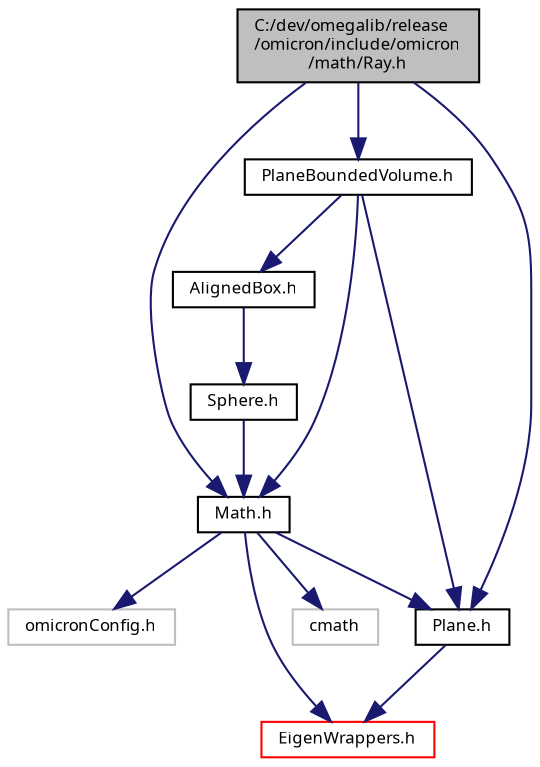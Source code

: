 digraph "C:/dev/omegalib/release/omicron/include/omicron/math/Ray.h"
{
  bgcolor="transparent";
  edge [fontname="FreeSans.ttf",fontsize="8",labelfontname="FreeSans.ttf",labelfontsize="8"];
  node [fontname="FreeSans.ttf",fontsize="8",shape=record];
  Node1 [label="C:/dev/omegalib/release\l/omicron/include/omicron\l/math/Ray.h",height=0.2,width=0.4,color="black", fillcolor="grey75", style="filled", fontcolor="black"];
  Node1 -> Node2 [color="midnightblue",fontsize="8",style="solid",fontname="FreeSans.ttf"];
  Node2 [label="Math.h",height=0.2,width=0.4,color="black",URL="$_math_8h.html"];
  Node2 -> Node3 [color="midnightblue",fontsize="8",style="solid",fontname="FreeSans.ttf"];
  Node3 [label="cmath",height=0.2,width=0.4,color="grey75"];
  Node2 -> Node4 [color="midnightblue",fontsize="8",style="solid",fontname="FreeSans.ttf"];
  Node4 [label="omicronConfig.h",height=0.2,width=0.4,color="grey75"];
  Node2 -> Node5 [color="midnightblue",fontsize="8",style="solid",fontname="FreeSans.ttf"];
  Node5 [label="Plane.h",height=0.2,width=0.4,color="black",URL="$_plane_8h.html"];
  Node5 -> Node6 [color="midnightblue",fontsize="8",style="solid",fontname="FreeSans.ttf"];
  Node6 [label="EigenWrappers.h",height=0.2,width=0.4,color="red",URL="$_eigen_wrappers_8h.html"];
  Node2 -> Node6 [color="midnightblue",fontsize="8",style="solid",fontname="FreeSans.ttf"];
  Node1 -> Node5 [color="midnightblue",fontsize="8",style="solid",fontname="FreeSans.ttf"];
  Node1 -> Node7 [color="midnightblue",fontsize="8",style="solid",fontname="FreeSans.ttf"];
  Node7 [label="PlaneBoundedVolume.h",height=0.2,width=0.4,color="black",URL="$_plane_bounded_volume_8h.html"];
  Node7 -> Node8 [color="midnightblue",fontsize="8",style="solid",fontname="FreeSans.ttf"];
  Node8 [label="AlignedBox.h",height=0.2,width=0.4,color="black",URL="$_aligned_box_8h.html"];
  Node8 -> Node9 [color="midnightblue",fontsize="8",style="solid",fontname="FreeSans.ttf"];
  Node9 [label="Sphere.h",height=0.2,width=0.4,color="black",URL="$_sphere_8h.html"];
  Node9 -> Node2 [color="midnightblue",fontsize="8",style="solid",fontname="FreeSans.ttf"];
  Node7 -> Node2 [color="midnightblue",fontsize="8",style="solid",fontname="FreeSans.ttf"];
  Node7 -> Node5 [color="midnightblue",fontsize="8",style="solid",fontname="FreeSans.ttf"];
}
